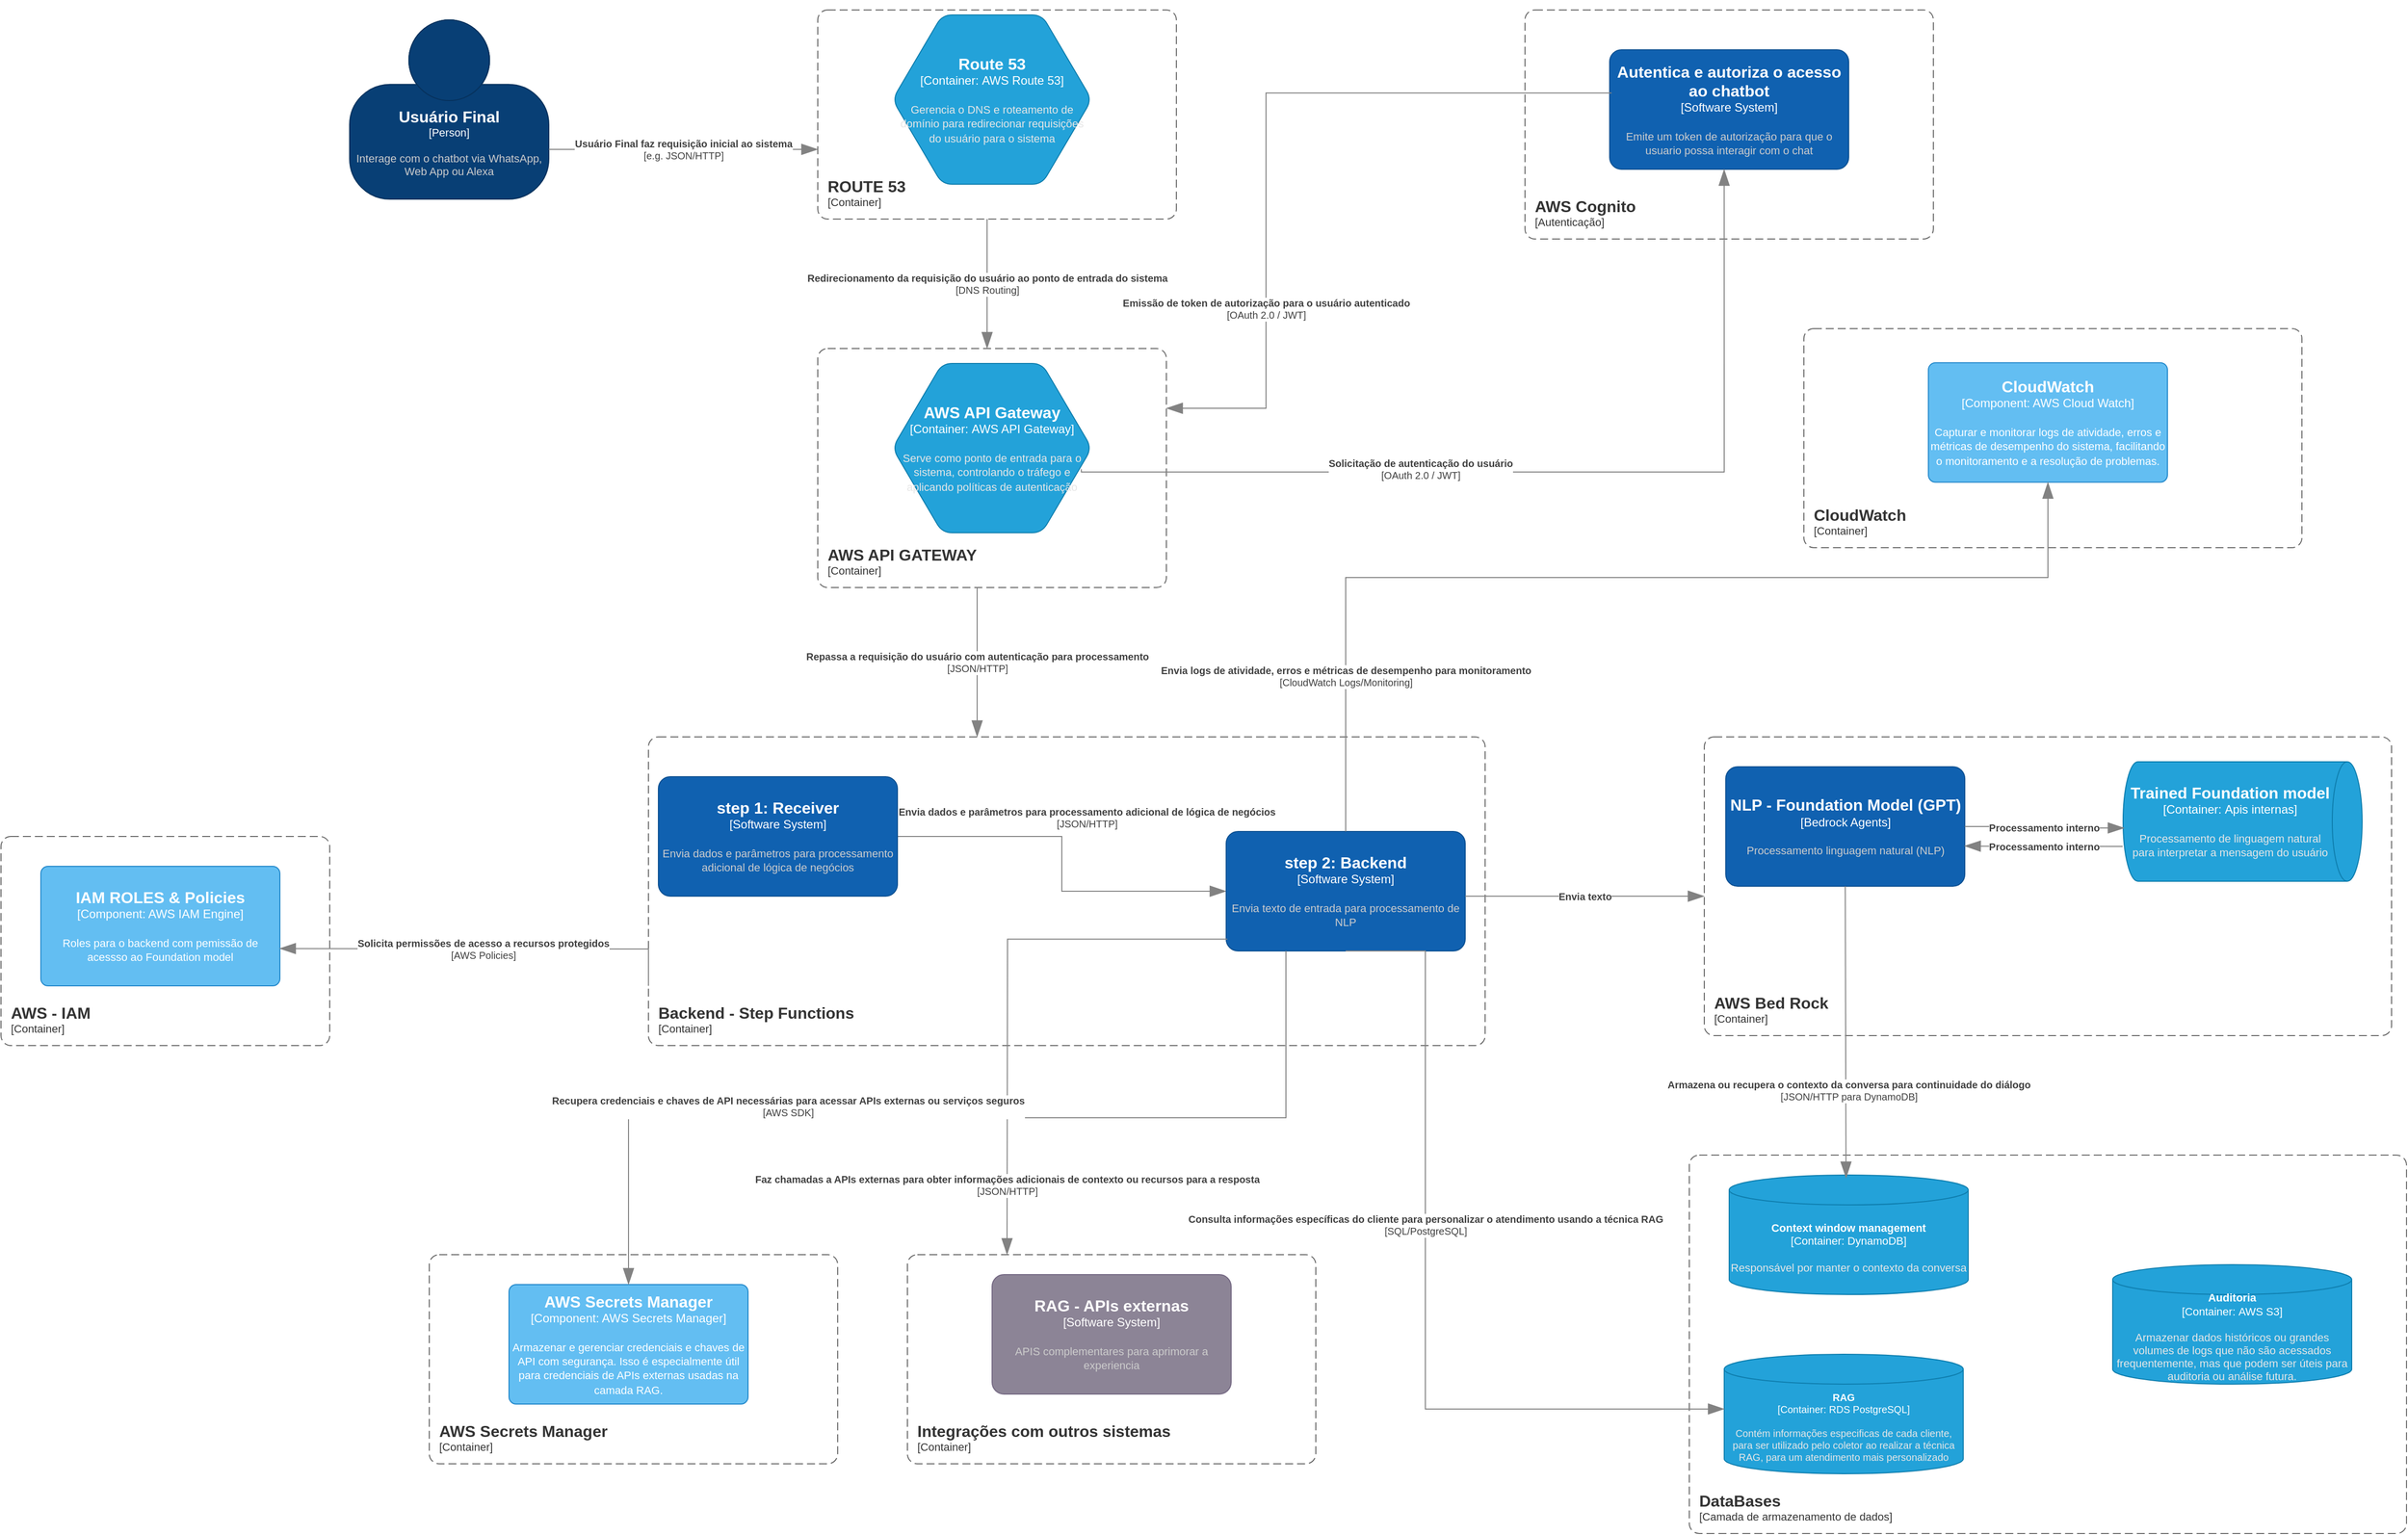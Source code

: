 <mxfile version="24.8.3">
  <diagram name="componentes" id="CaJh-Bn7c98b0ytrD74R">
    <mxGraphModel dx="2757" dy="1757" grid="1" gridSize="10" guides="1" tooltips="1" connect="1" arrows="1" fold="1" page="1" pageScale="1" pageWidth="827" pageHeight="1169" math="0" shadow="0">
      <root>
        <mxCell id="0" />
        <mxCell id="1" parent="0" />
        <object placeholders="1" c4Name="Usuário Final" c4Type="Person" c4Description="Interage com o chatbot via WhatsApp, Web App ou Alexa" label="&lt;font style=&quot;font-size: 16px&quot;&gt;&lt;b&gt;%c4Name%&lt;/b&gt;&lt;/font&gt;&lt;div&gt;[%c4Type%]&lt;/div&gt;&lt;br&gt;&lt;div&gt;&lt;font style=&quot;font-size: 11px&quot;&gt;&lt;font color=&quot;#cccccc&quot;&gt;%c4Description%&lt;/font&gt;&lt;/div&gt;" id="VNdF38yCdSBTjwTRoGW1-2">
          <mxCell style="html=1;fontSize=11;dashed=0;whiteSpace=wrap;fillColor=#083F75;strokeColor=#06315C;fontColor=#ffffff;shape=mxgraph.c4.person2;align=center;metaEdit=1;points=[[0.5,0,0],[1,0.5,0],[1,0.75,0],[0.75,1,0],[0.5,1,0],[0.25,1,0],[0,0.75,0],[0,0.5,0]];resizable=0;" parent="1" vertex="1">
            <mxGeometry x="-580" y="-220" width="200" height="180" as="geometry" />
          </mxCell>
        </object>
        <mxCell id="VNdF38yCdSBTjwTRoGW1-6" value="" style="group" parent="1" vertex="1" connectable="0">
          <mxGeometry x="600" y="-240" width="410" height="240" as="geometry" />
        </mxCell>
        <object placeholders="1" c4Name="AWS Cognito" c4Type="ContainerScopeBoundary" c4Application="Autenticação" label="&lt;font style=&quot;font-size: 16px&quot;&gt;&lt;b&gt;&lt;div style=&quot;text-align: left&quot;&gt;%c4Name%&lt;/div&gt;&lt;/b&gt;&lt;/font&gt;&lt;div style=&quot;text-align: left&quot;&gt;[%c4Application%]&lt;/div&gt;" id="VNdF38yCdSBTjwTRoGW1-4">
          <mxCell style="rounded=1;fontSize=11;whiteSpace=wrap;html=1;dashed=1;arcSize=20;fillColor=none;strokeColor=#666666;fontColor=#333333;labelBackgroundColor=none;align=left;verticalAlign=bottom;labelBorderColor=none;spacingTop=0;spacing=10;dashPattern=8 4;metaEdit=1;rotatable=0;perimeter=rectanglePerimeter;noLabel=0;labelPadding=0;allowArrows=0;connectable=0;expand=0;recursiveResize=0;editable=1;pointerEvents=0;absoluteArcSize=1;points=[[0.25,0,0],[0.5,0,0],[0.75,0,0],[1,0.25,0],[1,0.5,0],[1,0.75,0],[0.75,1,0],[0.5,1,0],[0.25,1,0],[0,0.75,0],[0,0.5,0],[0,0.25,0]];" parent="VNdF38yCdSBTjwTRoGW1-6" vertex="1">
            <mxGeometry y="10" width="410" height="230" as="geometry" />
          </mxCell>
        </object>
        <object placeholders="1" c4Name="Autentica e autoriza o acesso ao chatbot" c4Type="Software System" c4Description="Emite um token de autorização para que o usuario possa interagir com o chat" label="&lt;font style=&quot;font-size: 16px&quot;&gt;&lt;b&gt;%c4Name%&lt;/b&gt;&lt;/font&gt;&lt;div&gt;[%c4Type%]&lt;/div&gt;&lt;br&gt;&lt;div&gt;&lt;font style=&quot;font-size: 11px&quot;&gt;&lt;font color=&quot;#cccccc&quot;&gt;%c4Description%&lt;/font&gt;&lt;/div&gt;" id="VNdF38yCdSBTjwTRoGW1-5">
          <mxCell style="rounded=1;whiteSpace=wrap;html=1;labelBackgroundColor=none;fillColor=#1061B0;fontColor=#ffffff;align=center;arcSize=10;strokeColor=#0D5091;metaEdit=1;resizable=0;points=[[0.25,0,0],[0.5,0,0],[0.75,0,0],[1,0.25,0],[1,0.5,0],[1,0.75,0],[0.75,1,0],[0.5,1,0],[0.25,1,0],[0,0.75,0],[0,0.5,0],[0,0.25,0]];" parent="VNdF38yCdSBTjwTRoGW1-6" vertex="1">
            <mxGeometry x="85" y="49.996" width="240" height="120" as="geometry" />
          </mxCell>
        </object>
        <object placeholders="1" c4Name="ROUTE 53" c4Type="ContainerScopeBoundary" c4Application="Container" label="&lt;font style=&quot;font-size: 16px&quot;&gt;&lt;b&gt;&lt;div style=&quot;text-align: left&quot;&gt;%c4Name%&lt;/div&gt;&lt;/b&gt;&lt;/font&gt;&lt;div style=&quot;text-align: left&quot;&gt;[%c4Application%]&lt;/div&gt;" id="VNdF38yCdSBTjwTRoGW1-8">
          <mxCell style="rounded=1;fontSize=11;whiteSpace=wrap;html=1;dashed=1;arcSize=20;fillColor=none;strokeColor=#666666;fontColor=#333333;labelBackgroundColor=none;align=left;verticalAlign=bottom;labelBorderColor=none;spacingTop=0;spacing=10;dashPattern=8 4;metaEdit=1;rotatable=0;perimeter=rectanglePerimeter;noLabel=0;labelPadding=0;allowArrows=0;connectable=0;expand=0;recursiveResize=0;editable=1;pointerEvents=0;absoluteArcSize=1;points=[[0.25,0,0],[0.5,0,0],[0.75,0,0],[1,0.25,0],[1,0.5,0],[1,0.75,0],[0.75,1,0],[0.5,1,0],[0.25,1,0],[0,0.75,0],[0,0.5,0],[0,0.25,0]];" parent="1" vertex="1">
            <mxGeometry x="-110" y="-230" width="360" height="210" as="geometry" />
          </mxCell>
        </object>
        <object placeholders="1" c4Name="Route 53" c4Type="Container" c4Technology="AWS Route 53" c4Description="Gerencia o DNS e roteamento de domínio para redirecionar requisições do usuário para o sistema" label="&lt;font style=&quot;font-size: 16px&quot;&gt;&lt;b&gt;%c4Name%&lt;/b&gt;&lt;/font&gt;&lt;div&gt;[%c4Type%:&amp;nbsp;%c4Technology%]&lt;/div&gt;&lt;br&gt;&lt;div&gt;&lt;font style=&quot;font-size: 11px&quot;&gt;&lt;font color=&quot;#E6E6E6&quot;&gt;%c4Description%&lt;/font&gt;&lt;/div&gt;" id="4NacW16ovgqLjH-iZWPr-2">
          <mxCell style="shape=hexagon;size=50;perimeter=hexagonPerimeter2;whiteSpace=wrap;html=1;fixedSize=1;rounded=1;labelBackgroundColor=none;fillColor=#23A2D9;fontSize=12;fontColor=#ffffff;align=center;strokeColor=#0E7DAD;metaEdit=1;points=[[0.5,0,0],[1,0.25,0],[1,0.5,0],[1,0.75,0],[0.5,1,0],[0,0.75,0],[0,0.5,0],[0,0.25,0]];resizable=0;" vertex="1" parent="1">
            <mxGeometry x="-35" y="-225" width="200" height="170" as="geometry" />
          </mxCell>
        </object>
        <object placeholders="1" c4Type="Relationship" c4Technology="e.g. JSON/HTTP" c4Description="Usuário Final faz requisição inicial ao sistema" label="&lt;div style=&quot;text-align: left&quot;&gt;&lt;div style=&quot;text-align: center&quot;&gt;&lt;b&gt;%c4Description%&lt;/b&gt;&lt;/div&gt;&lt;div style=&quot;text-align: center&quot;&gt;[%c4Technology%]&lt;/div&gt;&lt;/div&gt;" id="4NacW16ovgqLjH-iZWPr-5">
          <mxCell style="endArrow=blockThin;html=1;fontSize=10;fontColor=#404040;strokeWidth=1;endFill=1;strokeColor=#828282;elbow=vertical;metaEdit=1;endSize=14;startSize=14;jumpStyle=arc;jumpSize=16;rounded=0;edgeStyle=orthogonalEdgeStyle;" edge="1" parent="1">
            <mxGeometry width="240" relative="1" as="geometry">
              <mxPoint x="-380" y="-90" as="sourcePoint" />
              <mxPoint x="-110" y="-90" as="targetPoint" />
            </mxGeometry>
          </mxCell>
        </object>
        <mxCell id="4NacW16ovgqLjH-iZWPr-6" value="" style="group" vertex="1" connectable="0" parent="1">
          <mxGeometry x="-110" y="110" width="350" height="240" as="geometry" />
        </mxCell>
        <object placeholders="1" c4Name="AWS API GATEWAY" c4Type="ContainerScopeBoundary" c4Application="Container" label="&lt;font style=&quot;font-size: 16px&quot;&gt;&lt;b&gt;&lt;div style=&quot;text-align: left&quot;&gt;%c4Name%&lt;/div&gt;&lt;/b&gt;&lt;/font&gt;&lt;div style=&quot;text-align: left&quot;&gt;[%c4Application%]&lt;/div&gt;" id="VNdF38yCdSBTjwTRoGW1-7">
          <mxCell style="rounded=1;fontSize=11;whiteSpace=wrap;html=1;dashed=1;arcSize=20;fillColor=none;strokeColor=#666666;fontColor=#333333;labelBackgroundColor=none;align=left;verticalAlign=bottom;labelBorderColor=none;spacingTop=0;spacing=10;dashPattern=8 4;metaEdit=1;rotatable=0;perimeter=rectanglePerimeter;noLabel=0;labelPadding=0;allowArrows=0;connectable=0;expand=0;recursiveResize=0;editable=1;pointerEvents=0;absoluteArcSize=1;points=[[0.25,0,0],[0.5,0,0],[0.75,0,0],[1,0.25,0],[1,0.5,0],[1,0.75,0],[0.75,1,0],[0.5,1,0],[0.25,1,0],[0,0.75,0],[0,0.5,0],[0,0.25,0]];" parent="4NacW16ovgqLjH-iZWPr-6" vertex="1">
            <mxGeometry width="350" height="240" as="geometry" />
          </mxCell>
        </object>
        <object placeholders="1" c4Name="AWS API Gateway" c4Type="Container" c4Technology="AWS API Gateway" c4Description="Serve como ponto de entrada para o sistema, controlando o tráfego e aplicando políticas de autenticação" label="&lt;font style=&quot;font-size: 16px&quot;&gt;&lt;b&gt;%c4Name%&lt;/b&gt;&lt;/font&gt;&lt;div&gt;[%c4Type%:&amp;nbsp;%c4Technology%]&lt;/div&gt;&lt;br&gt;&lt;div&gt;&lt;font style=&quot;font-size: 11px&quot;&gt;&lt;font color=&quot;#E6E6E6&quot;&gt;%c4Description%&lt;/font&gt;&lt;/div&gt;" id="4NacW16ovgqLjH-iZWPr-3">
          <mxCell style="shape=hexagon;size=50;perimeter=hexagonPerimeter2;whiteSpace=wrap;html=1;fixedSize=1;rounded=1;labelBackgroundColor=none;fillColor=#23A2D9;fontSize=12;fontColor=#ffffff;align=center;strokeColor=#0E7DAD;metaEdit=1;points=[[0.5,0,0],[1,0.25,0],[1,0.5,0],[1,0.75,0],[0.5,1,0],[0,0.75,0],[0,0.5,0],[0,0.25,0]];resizable=0;" vertex="1" parent="4NacW16ovgqLjH-iZWPr-6">
            <mxGeometry x="74.996" y="15" width="200" height="170" as="geometry" />
          </mxCell>
        </object>
        <object placeholders="1" c4Type="Relationship" c4Technology="DNS Routing" c4Description="Redirecionamento da requisição do usuário ao ponto de entrada do sistema" label="&lt;div style=&quot;text-align: left&quot;&gt;&lt;div style=&quot;text-align: center&quot;&gt;&lt;b&gt;%c4Description%&lt;/b&gt;&lt;/div&gt;&lt;div style=&quot;text-align: center&quot;&gt;[%c4Technology%]&lt;/div&gt;&lt;/div&gt;" id="4NacW16ovgqLjH-iZWPr-7">
          <mxCell style="endArrow=blockThin;html=1;fontSize=10;fontColor=#404040;strokeWidth=1;endFill=1;strokeColor=#828282;elbow=vertical;metaEdit=1;endSize=14;startSize=14;jumpStyle=arc;jumpSize=16;rounded=0;edgeStyle=orthogonalEdgeStyle;" edge="1" parent="1">
            <mxGeometry width="240" relative="1" as="geometry">
              <mxPoint x="60" y="-20" as="sourcePoint" />
              <mxPoint x="60" y="110" as="targetPoint" />
            </mxGeometry>
          </mxCell>
        </object>
        <object placeholders="1" c4Type="Relationship" c4Technology="OAuth 2.0 / JWT" c4Description="Solicitação de autenticação do usuário" label="&lt;div style=&quot;text-align: left&quot;&gt;&lt;div style=&quot;text-align: center&quot;&gt;&lt;b&gt;%c4Description%&lt;/b&gt;&lt;/div&gt;&lt;div style=&quot;text-align: center&quot;&gt;[%c4Technology%]&lt;/div&gt;&lt;/div&gt;" id="4NacW16ovgqLjH-iZWPr-8">
          <mxCell style="endArrow=blockThin;html=1;fontSize=10;fontColor=#404040;strokeWidth=1;endFill=1;strokeColor=#828282;elbow=vertical;metaEdit=1;endSize=14;startSize=14;jumpStyle=arc;jumpSize=16;rounded=0;edgeStyle=orthogonalEdgeStyle;exitX=0.948;exitY=0.625;exitDx=0;exitDy=0;exitPerimeter=0;entryX=0.479;entryY=1;entryDx=0;entryDy=0;entryPerimeter=0;" edge="1" parent="1" source="4NacW16ovgqLjH-iZWPr-3" target="VNdF38yCdSBTjwTRoGW1-5">
            <mxGeometry x="-0.279" y="3" width="240" relative="1" as="geometry">
              <mxPoint x="240" y="233.91" as="sourcePoint" />
              <mxPoint x="800" as="targetPoint" />
              <Array as="points">
                <mxPoint x="155" y="234" />
                <mxPoint x="800" y="234" />
              </Array>
              <mxPoint as="offset" />
            </mxGeometry>
          </mxCell>
        </object>
        <object placeholders="1" c4Type="Relationship" c4Technology="OAuth 2.0 / JWT" c4Description="Emissão de token de autorização para o usuário autenticado" label="&lt;div style=&quot;text-align: left&quot;&gt;&lt;div style=&quot;text-align: center&quot;&gt;&lt;b&gt;%c4Description%&lt;/b&gt;&lt;/div&gt;&lt;div style=&quot;text-align: center&quot;&gt;[%c4Technology%]&lt;/div&gt;&lt;/div&gt;" id="4NacW16ovgqLjH-iZWPr-9">
          <mxCell style="endArrow=blockThin;html=1;fontSize=10;fontColor=#404040;strokeWidth=1;endFill=1;strokeColor=#828282;elbow=vertical;metaEdit=1;endSize=14;startSize=14;jumpStyle=arc;jumpSize=16;rounded=0;edgeStyle=orthogonalEdgeStyle;exitX=0.008;exitY=0.362;exitDx=0;exitDy=0;exitPerimeter=0;" edge="1" parent="1" source="VNdF38yCdSBTjwTRoGW1-5">
            <mxGeometry x="0.476" width="240" relative="1" as="geometry">
              <mxPoint x="610" y="170" as="sourcePoint" />
              <mxPoint x="240" y="170" as="targetPoint" />
              <Array as="points">
                <mxPoint x="340" y="-147" />
                <mxPoint x="340" y="170" />
              </Array>
              <mxPoint as="offset" />
            </mxGeometry>
          </mxCell>
        </object>
        <object placeholders="1" c4Type="Relationship" c4Technology="JSON/HTTP" c4Description="Repassa a requisição do usuário com autenticação para processamento" label="&lt;div style=&quot;text-align: left&quot;&gt;&lt;div style=&quot;text-align: center&quot;&gt;&lt;b&gt;%c4Description%&lt;/b&gt;&lt;/div&gt;&lt;div style=&quot;text-align: center&quot;&gt;[%c4Technology%]&lt;/div&gt;&lt;/div&gt;" id="4NacW16ovgqLjH-iZWPr-11">
          <mxCell style="endArrow=blockThin;html=1;fontSize=10;fontColor=#404040;strokeWidth=1;endFill=1;strokeColor=#828282;elbow=vertical;metaEdit=1;endSize=14;startSize=14;jumpStyle=arc;jumpSize=16;rounded=0;edgeStyle=orthogonalEdgeStyle;" edge="1" parent="1">
            <mxGeometry width="240" relative="1" as="geometry">
              <mxPoint x="50" y="350" as="sourcePoint" />
              <mxPoint x="50" y="500" as="targetPoint" />
            </mxGeometry>
          </mxCell>
        </object>
        <object placeholders="1" c4Type="Relationship" c4Technology="JSON/HTTP" c4Description=" Envia dados e parâmetros para processamento adicional de lógica de negócios" label="&lt;div style=&quot;text-align: left&quot;&gt;&lt;div style=&quot;text-align: center&quot;&gt;&lt;b&gt;%c4Description%&lt;/b&gt;&lt;/div&gt;&lt;div style=&quot;text-align: center&quot;&gt;[%c4Technology%]&lt;/div&gt;&lt;/div&gt;" id="4NacW16ovgqLjH-iZWPr-13">
          <mxCell style="endArrow=blockThin;html=1;fontSize=10;fontColor=#404040;strokeWidth=1;endFill=1;strokeColor=#828282;elbow=vertical;metaEdit=1;endSize=14;startSize=14;jumpStyle=arc;jumpSize=16;rounded=0;edgeStyle=orthogonalEdgeStyle;entryX=0;entryY=0.5;entryDx=0;entryDy=0;entryPerimeter=0;exitX=1;exitY=0.5;exitDx=0;exitDy=0;exitPerimeter=0;" edge="1" parent="1" source="xEpCCRuONQisVrGLrf9y-6" target="4NacW16ovgqLjH-iZWPr-12">
            <mxGeometry x="-0.136" y="32" width="240" relative="1" as="geometry">
              <mxPoint x="-10" y="600" as="sourcePoint" />
              <mxPoint x="220" y="600" as="targetPoint" />
              <mxPoint x="-7" y="-20" as="offset" />
            </mxGeometry>
          </mxCell>
        </object>
        <object placeholders="1" c4Name="Backend - Step Functions" c4Type="ContainerScopeBoundary" c4Application="Container" label="&lt;font style=&quot;font-size: 16px&quot;&gt;&lt;b&gt;&lt;div style=&quot;text-align: left&quot;&gt;%c4Name%&lt;/div&gt;&lt;/b&gt;&lt;/font&gt;&lt;div style=&quot;text-align: left&quot;&gt;[%c4Application%]&lt;/div&gt;" id="xEpCCRuONQisVrGLrf9y-5">
          <mxCell style="rounded=1;fontSize=11;whiteSpace=wrap;html=1;dashed=1;arcSize=20;fillColor=none;strokeColor=#666666;fontColor=#333333;labelBackgroundColor=none;align=left;verticalAlign=bottom;labelBorderColor=none;spacingTop=0;spacing=10;dashPattern=8 4;metaEdit=1;rotatable=0;perimeter=rectanglePerimeter;noLabel=0;labelPadding=0;allowArrows=0;connectable=0;expand=0;recursiveResize=0;editable=1;pointerEvents=0;absoluteArcSize=1;points=[[0.25,0,0],[0.5,0,0],[0.75,0,0],[1,0.25,0],[1,0.5,0],[1,0.75,0],[0.75,1,0],[0.5,1,0],[0.25,1,0],[0,0.75,0],[0,0.5,0],[0,0.25,0]];" parent="1" vertex="1">
            <mxGeometry x="-280" y="500" width="840" height="310" as="geometry" />
          </mxCell>
        </object>
        <object placeholders="1" c4Name="step 2: Backend" c4Type="Software System" c4Description="Envia texto de entrada para processamento de NLP" label="&lt;font style=&quot;font-size: 16px&quot;&gt;&lt;b&gt;%c4Name%&lt;/b&gt;&lt;/font&gt;&lt;div&gt;[%c4Type%]&lt;/div&gt;&lt;br&gt;&lt;div&gt;&lt;font style=&quot;font-size: 11px&quot;&gt;&lt;font color=&quot;#cccccc&quot;&gt;%c4Description%&lt;/font&gt;&lt;/div&gt;" id="4NacW16ovgqLjH-iZWPr-12">
          <mxCell style="rounded=1;whiteSpace=wrap;html=1;labelBackgroundColor=none;fillColor=#1061B0;fontColor=#ffffff;align=center;arcSize=10;strokeColor=#0D5091;metaEdit=1;resizable=0;points=[[0.25,0,0],[0.5,0,0],[0.75,0,0],[1,0.25,0],[1,0.5,0],[1,0.75,0],[0.75,1,0],[0.5,1,0],[0.25,1,0],[0,0.75,0],[0,0.5,0],[0,0.25,0]];" vertex="1" parent="1">
            <mxGeometry x="299.997" y="594.996" width="240" height="120" as="geometry" />
          </mxCell>
        </object>
        <object placeholders="1" c4Name="step 1: Receiver" c4Type="Software System" c4Description="Envia dados e parâmetros para processamento adicional de lógica de negócios" label="&lt;font style=&quot;font-size: 16px&quot;&gt;&lt;b&gt;%c4Name%&lt;/b&gt;&lt;/font&gt;&lt;div&gt;[%c4Type%]&lt;/div&gt;&lt;br&gt;&lt;div&gt;&lt;font style=&quot;font-size: 11px&quot;&gt;&lt;font color=&quot;#cccccc&quot;&gt;%c4Description%&lt;/font&gt;&lt;/div&gt;" id="xEpCCRuONQisVrGLrf9y-6">
          <mxCell style="rounded=1;whiteSpace=wrap;html=1;labelBackgroundColor=none;fillColor=#1061B0;fontColor=#ffffff;align=center;arcSize=10;strokeColor=#0D5091;metaEdit=1;resizable=0;points=[[0.25,0,0],[0.5,0,0],[0.75,0,0],[1,0.25,0],[1,0.5,0],[1,0.75,0],[0.75,1,0],[0.5,1,0],[0.25,1,0],[0,0.75,0],[0,0.5,0],[0,0.25,0]];" parent="1" vertex="1">
            <mxGeometry x="-270.003" y="539.996" width="240" height="120" as="geometry" />
          </mxCell>
        </object>
        <mxCell id="4NacW16ovgqLjH-iZWPr-14" value="" style="group" vertex="1" connectable="0" parent="1">
          <mxGeometry x="780" y="500" width="690" height="300" as="geometry" />
        </mxCell>
        <object placeholders="1" c4Name="AWS Bed Rock" c4Type="ContainerScopeBoundary" c4Application="Container" label="&lt;font style=&quot;font-size: 16px&quot;&gt;&lt;b&gt;&lt;div style=&quot;text-align: left&quot;&gt;%c4Name%&lt;/div&gt;&lt;/b&gt;&lt;/font&gt;&lt;div style=&quot;text-align: left&quot;&gt;[%c4Application%]&lt;/div&gt;" id="xEpCCRuONQisVrGLrf9y-2">
          <mxCell style="rounded=1;fontSize=11;whiteSpace=wrap;html=1;dashed=1;arcSize=20;fillColor=none;strokeColor=#666666;fontColor=#333333;labelBackgroundColor=none;align=left;verticalAlign=bottom;labelBorderColor=none;spacingTop=0;spacing=10;dashPattern=8 4;metaEdit=1;rotatable=0;perimeter=rectanglePerimeter;noLabel=0;labelPadding=0;allowArrows=0;connectable=0;expand=0;recursiveResize=0;editable=1;pointerEvents=0;absoluteArcSize=1;points=[[0.25,0,0],[0.5,0,0],[0.75,0,0],[1,0.25,0],[1,0.5,0],[1,0.75,0],[0.75,1,0],[0.5,1,0],[0.25,1,0],[0,0.75,0],[0,0.5,0],[0,0.25,0]];" parent="4NacW16ovgqLjH-iZWPr-14" vertex="1">
            <mxGeometry width="690" height="300" as="geometry" />
          </mxCell>
        </object>
        <object placeholders="1" c4Name="NLP - Foundation Model (GPT)" c4Type="Bedrock Agents" c4Description="Processamento linguagem natural (NLP)" label="&lt;font style=&quot;font-size: 16px&quot;&gt;&lt;b&gt;%c4Name%&lt;/b&gt;&lt;/font&gt;&lt;div&gt;[%c4Type%]&lt;/div&gt;&lt;br&gt;&lt;div&gt;&lt;font style=&quot;font-size: 11px&quot;&gt;&lt;font color=&quot;#cccccc&quot;&gt;%c4Description%&lt;/font&gt;&lt;/div&gt;" id="xEpCCRuONQisVrGLrf9y-4">
          <mxCell style="rounded=1;whiteSpace=wrap;html=1;labelBackgroundColor=none;fillColor=#1061B0;fontColor=#ffffff;align=center;arcSize=10;strokeColor=#0D5091;metaEdit=1;resizable=0;points=[[0.25,0,0],[0.5,0,0],[0.75,0,0],[1,0.25,0],[1,0.5,0],[1,0.75,0],[0.75,1,0],[0.5,1,0],[0.25,1,0],[0,0.75,0],[0,0.5,0],[0,0.25,0]];" parent="4NacW16ovgqLjH-iZWPr-14" vertex="1">
            <mxGeometry x="21.562" y="29.997" width="240" height="120" as="geometry" />
          </mxCell>
        </object>
        <object placeholders="1" c4Name="Trained Foundation model" c4Type="Container" c4Technology="Apis internas" c4Description="Processamento de linguagem natural para interpretar a mensagem do usuário" label="&lt;font style=&quot;font-size: 16px&quot;&gt;&lt;b&gt;%c4Name%&lt;/b&gt;&lt;/font&gt;&lt;div&gt;[%c4Type%:&amp;nbsp;%c4Technology%]&lt;/div&gt;&lt;br&gt;&lt;div&gt;&lt;font style=&quot;font-size: 11px&quot;&gt;&lt;font color=&quot;#E6E6E6&quot;&gt;%c4Description%&lt;/font&gt;&lt;/div&gt;" id="4NacW16ovgqLjH-iZWPr-16">
          <mxCell style="shape=cylinder3;size=15;direction=south;whiteSpace=wrap;html=1;boundedLbl=1;rounded=0;labelBackgroundColor=none;fillColor=#23A2D9;fontSize=12;fontColor=#ffffff;align=center;strokeColor=#0E7DAD;metaEdit=1;points=[[0.5,0,0],[1,0.25,0],[1,0.5,0],[1,0.75,0],[0.5,1,0],[0,0.75,0],[0,0.5,0],[0,0.25,0]];resizable=0;" vertex="1" parent="4NacW16ovgqLjH-iZWPr-14">
            <mxGeometry x="420.469" y="25" width="240" height="120" as="geometry" />
          </mxCell>
        </object>
        <object placeholders="1" c4Type="Relationship" c4Description="Processamento interno" label="&lt;div style=&quot;text-align: left&quot;&gt;&lt;div style=&quot;text-align: center&quot;&gt;&lt;b&gt;%c4Description%&lt;/b&gt;&lt;/div&gt;" id="4NacW16ovgqLjH-iZWPr-17">
          <mxCell style="endArrow=blockThin;html=1;fontSize=10;fontColor=#404040;strokeWidth=1;endFill=1;strokeColor=#828282;elbow=vertical;metaEdit=1;endSize=14;startSize=14;jumpStyle=arc;jumpSize=16;rounded=0;edgeStyle=orthogonalEdgeStyle;exitX=1;exitY=0.5;exitDx=0;exitDy=0;exitPerimeter=0;entryX=0.554;entryY=0.995;entryDx=0;entryDy=0;entryPerimeter=0;" edge="1" parent="4NacW16ovgqLjH-iZWPr-14" source="xEpCCRuONQisVrGLrf9y-4" target="4NacW16ovgqLjH-iZWPr-16">
            <mxGeometry width="240" relative="1" as="geometry">
              <mxPoint x="258.75" y="210" as="sourcePoint" />
              <mxPoint x="517.5" y="210" as="targetPoint" />
            </mxGeometry>
          </mxCell>
        </object>
        <object placeholders="1" c4Type="Relationship" c4Description="Processamento interno" label="&lt;div style=&quot;text-align: left&quot;&gt;&lt;div style=&quot;text-align: center&quot;&gt;&lt;b&gt;%c4Description%&lt;/b&gt;&lt;/div&gt;" id="4NacW16ovgqLjH-iZWPr-37">
          <mxCell style="endArrow=blockThin;html=1;fontSize=10;fontColor=#404040;strokeWidth=1;endFill=1;strokeColor=#828282;elbow=vertical;metaEdit=1;endSize=14;startSize=14;jumpStyle=arc;jumpSize=16;rounded=0;edgeStyle=orthogonalEdgeStyle;entryX=0.998;entryY=0.663;entryDx=0;entryDy=0;entryPerimeter=0;" edge="1" parent="4NacW16ovgqLjH-iZWPr-14" target="xEpCCRuONQisVrGLrf9y-4">
            <mxGeometry width="240" relative="1" as="geometry">
              <mxPoint x="420" y="110" as="sourcePoint" />
              <mxPoint x="432" y="121" as="targetPoint" />
            </mxGeometry>
          </mxCell>
        </object>
        <object placeholders="1" c4Type="Relationship" c4Description="Envia texto" label="&lt;div style=&quot;text-align: left&quot;&gt;&lt;div style=&quot;text-align: center&quot;&gt;&lt;b&gt;%c4Description%&lt;/b&gt;&lt;/div&gt;" id="4NacW16ovgqLjH-iZWPr-15">
          <mxCell style="endArrow=blockThin;html=1;fontSize=10;fontColor=#404040;strokeWidth=1;endFill=1;strokeColor=#828282;elbow=vertical;metaEdit=1;endSize=14;startSize=14;jumpStyle=arc;jumpSize=16;rounded=0;edgeStyle=orthogonalEdgeStyle;" edge="1" parent="1">
            <mxGeometry width="240" relative="1" as="geometry">
              <mxPoint x="540" y="660" as="sourcePoint" />
              <mxPoint x="780" y="660" as="targetPoint" />
            </mxGeometry>
          </mxCell>
        </object>
        <mxCell id="4NacW16ovgqLjH-iZWPr-19" value="" style="group;fontSize=11;" vertex="1" connectable="0" parent="1">
          <mxGeometry x="765" y="920" width="720" height="380" as="geometry" />
        </mxCell>
        <mxCell id="4NacW16ovgqLjH-iZWPr-25" value="" style="group" vertex="1" connectable="0" parent="4NacW16ovgqLjH-iZWPr-19">
          <mxGeometry width="720" height="380" as="geometry" />
        </mxCell>
        <object placeholders="1" c4Name="DataBases" c4Type="ContainerScopeBoundary" c4Application="Camada de armazenamento de dados" label="&lt;font style=&quot;font-size: 16px&quot;&gt;&lt;b&gt;&lt;div style=&quot;text-align: left&quot;&gt;%c4Name%&lt;/div&gt;&lt;/b&gt;&lt;/font&gt;&lt;div style=&quot;text-align: left&quot;&gt;[%c4Application%]&lt;/div&gt;" id="4NacW16ovgqLjH-iZWPr-20">
          <mxCell style="rounded=1;fontSize=11;whiteSpace=wrap;html=1;dashed=1;arcSize=20;fillColor=none;strokeColor=#666666;fontColor=#333333;labelBackgroundColor=none;align=left;verticalAlign=bottom;labelBorderColor=none;spacingTop=0;spacing=10;dashPattern=8 4;metaEdit=1;rotatable=0;perimeter=rectanglePerimeter;noLabel=0;labelPadding=0;allowArrows=0;connectable=0;expand=0;recursiveResize=0;editable=1;pointerEvents=0;absoluteArcSize=1;points=[[0.25,0,0],[0.5,0,0],[0.75,0,0],[1,0.25,0],[1,0.5,0],[1,0.75,0],[0.75,1,0],[0.5,1,0],[0.25,1,0],[0,0.75,0],[0,0.5,0],[0,0.25,0]];" vertex="1" parent="4NacW16ovgqLjH-iZWPr-25">
            <mxGeometry width="720" height="380" as="geometry" />
          </mxCell>
        </object>
        <object placeholders="1" c4Name="Context window management" c4Type="Container" c4Technology="DynamoDB" c4Description="Responsável por manter o contexto da conversa" label="&lt;font style=&quot;font-size: 11px;&quot;&gt;&lt;b style=&quot;font-size: 11px;&quot;&gt;%c4Name%&lt;/b&gt;&lt;/font&gt;&lt;div style=&quot;font-size: 11px;&quot;&gt;[%c4Type%:&amp;nbsp;%c4Technology%]&lt;/div&gt;&lt;br style=&quot;font-size: 11px;&quot;&gt;&lt;div style=&quot;font-size: 11px;&quot;&gt;&lt;font style=&quot;font-size: 11px&quot;&gt;&lt;font color=&quot;#E6E6E6&quot; style=&quot;font-size: 11px;&quot;&gt;%c4Description%&lt;/font&gt;&lt;/font&gt;&lt;/div&gt;" id="4NacW16ovgqLjH-iZWPr-24">
          <mxCell style="shape=cylinder3;size=15;whiteSpace=wrap;html=1;boundedLbl=1;rounded=0;labelBackgroundColor=none;fillColor=#23A2D9;fontSize=11;fontColor=#ffffff;align=center;strokeColor=#0E7DAD;metaEdit=1;points=[[0.5,0,0],[1,0.25,0],[1,0.5,0],[1,0.75,0],[0.5,1,0],[0,0.75,0],[0,0.5,0],[0,0.25,0]];resizable=0;" vertex="1" parent="4NacW16ovgqLjH-iZWPr-25">
            <mxGeometry x="40" y="20" width="240" height="120" as="geometry" />
          </mxCell>
        </object>
        <object placeholders="1" c4Name="Auditoria" c4Type="Container" c4Technology="AWS S3" c4Description="Armazenar dados históricos ou grandes volumes de logs que não são acessados frequentemente, mas que podem ser úteis para auditoria ou análise futura." label="&lt;font style=&quot;font-size: 11px;&quot;&gt;&lt;b style=&quot;font-size: 11px;&quot;&gt;%c4Name%&lt;/b&gt;&lt;/font&gt;&lt;div style=&quot;font-size: 11px;&quot;&gt;[%c4Type%:&amp;nbsp;%c4Technology%]&lt;/div&gt;&lt;br style=&quot;font-size: 11px;&quot;&gt;&lt;div style=&quot;font-size: 11px;&quot;&gt;&lt;font style=&quot;font-size: 11px&quot;&gt;&lt;font color=&quot;#E6E6E6&quot; style=&quot;font-size: 11px;&quot;&gt;%c4Description%&lt;/font&gt;&lt;/font&gt;&lt;/div&gt;" id="4NacW16ovgqLjH-iZWPr-23">
          <mxCell style="shape=cylinder3;size=15;whiteSpace=wrap;html=1;boundedLbl=1;rounded=0;labelBackgroundColor=none;fillColor=#23A2D9;fontSize=11;fontColor=#ffffff;align=center;strokeColor=#0E7DAD;metaEdit=1;points=[[0.5,0,0],[1,0.25,0],[1,0.5,0],[1,0.75,0],[0.5,1,0],[0,0.75,0],[0,0.5,0],[0,0.25,0]];resizable=0;" vertex="1" parent="4NacW16ovgqLjH-iZWPr-25">
            <mxGeometry x="425" y="110" width="240" height="120" as="geometry" />
          </mxCell>
        </object>
        <object placeholders="1" c4Name="RAG" c4Type="Container" c4Technology="RDS PostgreSQL" c4Description="Contém informações especificas de cada cliente, para ser utilizado pelo coletor ao realizar a técnica RAG, para um atendimento mais personalizado" label="&lt;font style=&quot;font-size: 10px;&quot;&gt;&lt;b style=&quot;font-size: 10px;&quot;&gt;%c4Name%&lt;/b&gt;&lt;/font&gt;&lt;div style=&quot;font-size: 10px;&quot;&gt;[%c4Type%:&amp;nbsp;%c4Technology%]&lt;/div&gt;&lt;br style=&quot;font-size: 10px;&quot;&gt;&lt;div style=&quot;font-size: 10px;&quot;&gt;&lt;font style=&quot;font-size: 10px;&quot;&gt;&lt;font style=&quot;font-size: 10px;&quot; color=&quot;#E6E6E6&quot;&gt;%c4Description%&lt;/font&gt;&lt;/font&gt;&lt;/div&gt;" id="4NacW16ovgqLjH-iZWPr-22">
          <mxCell style="shape=cylinder3;size=15;whiteSpace=wrap;html=1;boundedLbl=1;rounded=0;labelBackgroundColor=none;fillColor=#23A2D9;fontSize=10;fontColor=#ffffff;align=center;strokeColor=#0E7DAD;metaEdit=1;points=[[0.5,0,0],[1,0.25,0],[1,0.5,0],[1,0.75,0],[0.5,1,0],[0,0.75,0],[0,0.5,0],[0,0.25,0]];resizable=0;" vertex="1" parent="4NacW16ovgqLjH-iZWPr-25">
            <mxGeometry x="35" y="200" width="240" height="120" as="geometry" />
          </mxCell>
        </object>
        <object placeholders="1" c4Type="Relationship" c4Technology="JSON/HTTP para DynamoDB" c4Description="Armazena ou recupera o contexto da conversa para continuidade do diálogo" label="&lt;div style=&quot;text-align: left&quot;&gt;&lt;div style=&quot;text-align: center&quot;&gt;&lt;b&gt;%c4Description%&lt;/b&gt;&lt;/div&gt;&lt;div style=&quot;text-align: center&quot;&gt;[%c4Technology%]&lt;/div&gt;&lt;/div&gt;" id="4NacW16ovgqLjH-iZWPr-26">
          <mxCell style="endArrow=blockThin;html=1;fontSize=10;fontColor=#404040;strokeWidth=1;endFill=1;strokeColor=#828282;elbow=vertical;metaEdit=1;endSize=14;startSize=14;jumpStyle=arc;jumpSize=16;rounded=0;edgeStyle=orthogonalEdgeStyle;entryX=0.489;entryY=0.025;entryDx=0;entryDy=0;entryPerimeter=0;exitX=0.5;exitY=1;exitDx=0;exitDy=0;exitPerimeter=0;" edge="1" parent="1" source="xEpCCRuONQisVrGLrf9y-4" target="4NacW16ovgqLjH-iZWPr-24">
            <mxGeometry x="0.398" y="3" width="240" relative="1" as="geometry">
              <mxPoint x="1110" y="800" as="sourcePoint" />
              <mxPoint x="1110" y="980" as="targetPoint" />
              <mxPoint as="offset" />
            </mxGeometry>
          </mxCell>
        </object>
        <object placeholders="1" c4Type="Relationship" c4Technology="SQL/PostgreSQL" c4Description="Consulta informações específicas do cliente para personalizar o atendimento usando a técnica RAG" label="&lt;div style=&quot;text-align: left&quot;&gt;&lt;div style=&quot;text-align: center&quot;&gt;&lt;b&gt;%c4Description%&lt;/b&gt;&lt;/div&gt;&lt;div style=&quot;text-align: center&quot;&gt;[%c4Technology%]&lt;/div&gt;&lt;/div&gt;" id="4NacW16ovgqLjH-iZWPr-27">
          <mxCell style="endArrow=blockThin;html=1;fontSize=10;fontColor=#404040;strokeWidth=1;endFill=1;strokeColor=#828282;elbow=vertical;metaEdit=1;endSize=14;startSize=14;jumpStyle=arc;jumpSize=16;rounded=0;edgeStyle=orthogonalEdgeStyle;exitX=0.5;exitY=1;exitDx=0;exitDy=0;exitPerimeter=0;entryX=0.001;entryY=0.458;entryDx=0;entryDy=0;entryPerimeter=0;" edge="1" parent="1" source="4NacW16ovgqLjH-iZWPr-12" target="4NacW16ovgqLjH-iZWPr-22">
            <mxGeometry x="-0.155" width="240" relative="1" as="geometry">
              <mxPoint x="410" y="870" as="sourcePoint" />
              <mxPoint x="650" y="870" as="targetPoint" />
              <Array as="points">
                <mxPoint x="500" y="715" />
                <mxPoint x="500" y="1175" />
              </Array>
              <mxPoint as="offset" />
            </mxGeometry>
          </mxCell>
        </object>
        <mxCell id="4NacW16ovgqLjH-iZWPr-28" value="" style="group" vertex="1" connectable="0" parent="1">
          <mxGeometry x="-20" y="1020" width="410" height="210" as="geometry" />
        </mxCell>
        <object placeholders="1" c4Name="Integrações com outros sistemas" c4Type="ContainerScopeBoundary" c4Application="Container" label="&lt;font style=&quot;font-size: 16px&quot;&gt;&lt;b&gt;&lt;div style=&quot;text-align: left&quot;&gt;%c4Name%&lt;/div&gt;&lt;/b&gt;&lt;/font&gt;&lt;div style=&quot;text-align: left&quot;&gt;[%c4Application%]&lt;/div&gt;" id="xEpCCRuONQisVrGLrf9y-11">
          <mxCell style="rounded=1;fontSize=11;whiteSpace=wrap;html=1;dashed=1;arcSize=20;fillColor=none;strokeColor=#666666;fontColor=#333333;labelBackgroundColor=none;align=left;verticalAlign=bottom;labelBorderColor=none;spacingTop=0;spacing=10;dashPattern=8 4;metaEdit=1;rotatable=0;perimeter=rectanglePerimeter;noLabel=0;labelPadding=0;allowArrows=0;connectable=0;expand=0;recursiveResize=0;editable=1;pointerEvents=0;absoluteArcSize=1;points=[[0.25,0,0],[0.5,0,0],[0.75,0,0],[1,0.25,0],[1,0.5,0],[1,0.75,0],[0.75,1,0],[0.5,1,0],[0.25,1,0],[0,0.75,0],[0,0.5,0],[0,0.25,0]];" parent="4NacW16ovgqLjH-iZWPr-28" vertex="1">
            <mxGeometry width="410" height="210" as="geometry" />
          </mxCell>
        </object>
        <object placeholders="1" c4Name="RAG - APIs externas " c4Type="Software System" c4Description="APIS complementares para aprimorar a experiencia" label="&lt;font style=&quot;font-size: 16px&quot;&gt;&lt;b&gt;%c4Name%&lt;/b&gt;&lt;/font&gt;&lt;div&gt;[%c4Type%]&lt;/div&gt;&lt;br&gt;&lt;div&gt;&lt;font style=&quot;font-size: 11px&quot;&gt;&lt;font color=&quot;#cccccc&quot;&gt;%c4Description%&lt;/font&gt;&lt;/div&gt;" id="xEpCCRuONQisVrGLrf9y-12">
          <mxCell style="rounded=1;whiteSpace=wrap;html=1;labelBackgroundColor=none;fillColor=#8C8496;fontColor=#ffffff;align=center;arcSize=10;strokeColor=#736782;metaEdit=1;resizable=0;points=[[0.25,0,0],[0.5,0,0],[0.75,0,0],[1,0.25,0],[1,0.5,0],[1,0.75,0],[0.75,1,0],[0.5,1,0],[0.25,1,0],[0,0.75,0],[0,0.5,0],[0,0.25,0]];" parent="4NacW16ovgqLjH-iZWPr-28" vertex="1">
            <mxGeometry x="85" y="20" width="240" height="120" as="geometry" />
          </mxCell>
        </object>
        <object placeholders="1" c4Type="Relationship" c4Technology="JSON/HTTP" c4Description=" Faz chamadas a APIs externas para obter informações adicionais de contexto ou recursos para a resposta" label="&lt;div style=&quot;text-align: left&quot;&gt;&lt;div style=&quot;text-align: center&quot;&gt;&lt;b&gt;%c4Description%&lt;/b&gt;&lt;/div&gt;&lt;div style=&quot;text-align: center&quot;&gt;[%c4Technology%]&lt;/div&gt;&lt;/div&gt;" id="4NacW16ovgqLjH-iZWPr-29">
          <mxCell style="endArrow=blockThin;html=1;fontSize=10;fontColor=#404040;strokeWidth=1;endFill=1;strokeColor=#828282;elbow=vertical;metaEdit=1;endSize=14;startSize=14;jumpStyle=arc;jumpSize=16;rounded=0;edgeStyle=orthogonalEdgeStyle;exitX=0.005;exitY=0.901;exitDx=0;exitDy=0;exitPerimeter=0;" edge="1" parent="1" source="4NacW16ovgqLjH-iZWPr-12">
            <mxGeometry x="0.74" width="240" relative="1" as="geometry">
              <mxPoint x="20" y="960" as="sourcePoint" />
              <mxPoint x="80" y="1020" as="targetPoint" />
              <mxPoint as="offset" />
            </mxGeometry>
          </mxCell>
        </object>
        <mxCell id="4NacW16ovgqLjH-iZWPr-30" value="" style="group" vertex="1" connectable="0" parent="1">
          <mxGeometry x="-930" y="600" width="330" height="210" as="geometry" />
        </mxCell>
        <object placeholders="1" c4Name="AWS - IAM" c4Type="ContainerScopeBoundary" c4Application="Container" label="&lt;font style=&quot;font-size: 16px&quot;&gt;&lt;b&gt;&lt;div style=&quot;text-align: left&quot;&gt;%c4Name%&lt;/div&gt;&lt;/b&gt;&lt;/font&gt;&lt;div style=&quot;text-align: left&quot;&gt;[%c4Application%]&lt;/div&gt;" id="xEpCCRuONQisVrGLrf9y-13">
          <mxCell style="rounded=1;fontSize=11;whiteSpace=wrap;html=1;dashed=1;arcSize=20;fillColor=none;strokeColor=#666666;fontColor=#333333;labelBackgroundColor=none;align=left;verticalAlign=bottom;labelBorderColor=none;spacingTop=0;spacing=10;dashPattern=8 4;metaEdit=1;rotatable=0;perimeter=rectanglePerimeter;noLabel=0;labelPadding=0;allowArrows=0;connectable=0;expand=0;recursiveResize=0;editable=1;pointerEvents=0;absoluteArcSize=1;points=[[0.25,0,0],[0.5,0,0],[0.75,0,0],[1,0.25,0],[1,0.5,0],[1,0.75,0],[0.75,1,0],[0.5,1,0],[0.25,1,0],[0,0.75,0],[0,0.5,0],[0,0.25,0]];" parent="4NacW16ovgqLjH-iZWPr-30" vertex="1">
            <mxGeometry width="330" height="210" as="geometry" />
          </mxCell>
        </object>
        <object placeholders="1" c4Name="IAM ROLES &amp; Policies" c4Type="Component" c4Technology="AWS IAM Engine" c4Description="Roles para o backend com pemissão de acessso ao Foundation model" label="&lt;font style=&quot;font-size: 16px&quot;&gt;&lt;b&gt;%c4Name%&lt;/b&gt;&lt;/font&gt;&lt;div&gt;[%c4Type%: %c4Technology%]&lt;/div&gt;&lt;br&gt;&lt;div&gt;&lt;font style=&quot;font-size: 11px&quot;&gt;%c4Description%&lt;/font&gt;&lt;/div&gt;" id="xEpCCRuONQisVrGLrf9y-14">
          <mxCell style="rounded=1;whiteSpace=wrap;html=1;labelBackgroundColor=none;fillColor=#63BEF2;fontColor=#ffffff;align=center;arcSize=6;strokeColor=#2086C9;metaEdit=1;resizable=0;points=[[0.25,0,0],[0.5,0,0],[0.75,0,0],[1,0.25,0],[1,0.5,0],[1,0.75,0],[0.75,1,0],[0.5,1,0],[0.25,1,0],[0,0.75,0],[0,0.5,0],[0,0.25,0]];" parent="4NacW16ovgqLjH-iZWPr-30" vertex="1">
            <mxGeometry x="40" y="30" width="240" height="120" as="geometry" />
          </mxCell>
        </object>
        <object placeholders="1" c4Type="Relationship" c4Technology="AWS Policies" c4Description="Solicita permissões de acesso a recursos protegidos" label="&lt;div style=&quot;text-align: left&quot;&gt;&lt;div style=&quot;text-align: center&quot;&gt;&lt;b&gt;%c4Description%&lt;/b&gt;&lt;/div&gt;&lt;div style=&quot;text-align: center&quot;&gt;[%c4Technology%]&lt;/div&gt;&lt;/div&gt;" id="4NacW16ovgqLjH-iZWPr-31">
          <mxCell style="endArrow=blockThin;html=1;fontSize=10;fontColor=#404040;strokeWidth=1;endFill=1;strokeColor=#828282;elbow=vertical;metaEdit=1;endSize=14;startSize=14;jumpStyle=arc;jumpSize=16;rounded=0;edgeStyle=orthogonalEdgeStyle;entryX=0.998;entryY=0.688;entryDx=0;entryDy=0;entryPerimeter=0;" edge="1" parent="1" target="xEpCCRuONQisVrGLrf9y-14">
            <mxGeometry width="240" relative="1" as="geometry">
              <mxPoint x="-280" y="750" as="sourcePoint" />
              <mxPoint x="-600" y="750" as="targetPoint" />
              <Array as="points">
                <mxPoint x="-280" y="713" />
                <mxPoint x="-465" y="713" />
              </Array>
              <mxPoint as="offset" />
            </mxGeometry>
          </mxCell>
        </object>
        <mxCell id="4NacW16ovgqLjH-iZWPr-33" value="" style="group" vertex="1" connectable="0" parent="1">
          <mxGeometry x="880" y="90" width="505" height="220" as="geometry" />
        </mxCell>
        <mxCell id="4NacW16ovgqLjH-iZWPr-32" value="" style="group" vertex="1" connectable="0" parent="4NacW16ovgqLjH-iZWPr-33">
          <mxGeometry x="5" y="14.667" width="500" height="205.333" as="geometry" />
        </mxCell>
        <object placeholders="1" c4Name="CloudWatch" c4Type="Component" c4Technology="AWS Cloud Watch" c4Description="Capturar e monitorar logs de atividade, erros e métricas de desempenho do sistema, facilitando o monitoramento e a resolução de problemas." label="&lt;font style=&quot;font-size: 16px&quot;&gt;&lt;b&gt;%c4Name%&lt;/b&gt;&lt;/font&gt;&lt;div&gt;[%c4Type%: %c4Technology%]&lt;/div&gt;&lt;br&gt;&lt;div&gt;&lt;font style=&quot;font-size: 11px&quot;&gt;%c4Description%&lt;/font&gt;&lt;/div&gt;" id="xEpCCRuONQisVrGLrf9y-16">
          <mxCell style="rounded=1;whiteSpace=wrap;html=1;labelBackgroundColor=none;fillColor=#63BEF2;fontColor=#ffffff;align=center;arcSize=6;strokeColor=#2086C9;metaEdit=1;resizable=0;points=[[0.25,0,0],[0.5,0,0],[0.75,0,0],[1,0.25,0],[1,0.5,0],[1,0.75,0],[0.75,1,0],[0.5,1,0],[0.25,1,0],[0,0.75,0],[0,0.5,0],[0,0.25,0]];" parent="4NacW16ovgqLjH-iZWPr-32" vertex="1">
            <mxGeometry x="120" y="19.556" width="240" height="120" as="geometry" />
          </mxCell>
        </object>
        <object placeholders="1" c4Name="CloudWatch" c4Type="ContainerScopeBoundary" c4Application="Container" label="&lt;font style=&quot;font-size: 16px&quot;&gt;&lt;b&gt;&lt;div style=&quot;text-align: left&quot;&gt;%c4Name%&lt;/div&gt;&lt;/b&gt;&lt;/font&gt;&lt;div style=&quot;text-align: left&quot;&gt;[%c4Application%]&lt;/div&gt;" id="xEpCCRuONQisVrGLrf9y-15">
          <mxCell style="rounded=1;fontSize=11;whiteSpace=wrap;html=1;dashed=1;arcSize=20;fillColor=none;strokeColor=#666666;fontColor=#333333;labelBackgroundColor=none;align=left;verticalAlign=bottom;labelBorderColor=none;spacingTop=0;spacing=10;dashPattern=8 4;metaEdit=1;rotatable=0;perimeter=rectanglePerimeter;noLabel=0;labelPadding=0;allowArrows=0;connectable=0;expand=0;recursiveResize=0;editable=1;pointerEvents=0;absoluteArcSize=1;points=[[0.25,0,0],[0.5,0,0],[0.75,0,0],[1,0.25,0],[1,0.5,0],[1,0.75,0],[0.75,1,0],[0.5,1,0],[0.25,1,0],[0,0.75,0],[0,0.5,0],[0,0.25,0]];" parent="4NacW16ovgqLjH-iZWPr-33" vertex="1">
            <mxGeometry width="500" height="220" as="geometry" />
          </mxCell>
        </object>
        <object placeholders="1" c4Type="Relationship" c4Technology="CloudWatch Logs/Monitoring" c4Description="Envia logs de atividade, erros e métricas de desempenho para monitoramento" label="&lt;div style=&quot;text-align: left&quot;&gt;&lt;div style=&quot;text-align: center&quot;&gt;&lt;b&gt;%c4Description%&lt;/b&gt;&lt;/div&gt;&lt;div style=&quot;text-align: center&quot;&gt;[%c4Technology%]&lt;/div&gt;&lt;/div&gt;" id="4NacW16ovgqLjH-iZWPr-34">
          <mxCell style="endArrow=blockThin;html=1;fontSize=10;fontColor=#404040;strokeWidth=1;endFill=1;strokeColor=#828282;elbow=vertical;metaEdit=1;endSize=14;startSize=14;jumpStyle=arc;jumpSize=16;rounded=0;edgeStyle=orthogonalEdgeStyle;exitX=0.5;exitY=0;exitDx=0;exitDy=0;exitPerimeter=0;entryX=0.5;entryY=1;entryDx=0;entryDy=0;entryPerimeter=0;" edge="1" parent="1" source="4NacW16ovgqLjH-iZWPr-12" target="xEpCCRuONQisVrGLrf9y-16">
            <mxGeometry x="-0.706" width="240" relative="1" as="geometry">
              <mxPoint x="450" y="440" as="sourcePoint" />
              <mxPoint x="690" y="440" as="targetPoint" />
              <Array as="points">
                <mxPoint x="420" y="340" />
                <mxPoint x="1125" y="340" />
              </Array>
              <mxPoint y="-1" as="offset" />
            </mxGeometry>
          </mxCell>
        </object>
        <mxCell id="4NacW16ovgqLjH-iZWPr-35" value="" style="group" vertex="1" connectable="0" parent="1">
          <mxGeometry x="-500" y="1020" width="410" height="210" as="geometry" />
        </mxCell>
        <object placeholders="1" c4Name="AWS Secrets Manager" c4Type="ContainerScopeBoundary" c4Application="Container" label="&lt;font style=&quot;font-size: 16px&quot;&gt;&lt;b&gt;&lt;div style=&quot;text-align: left&quot;&gt;%c4Name%&lt;/div&gt;&lt;/b&gt;&lt;/font&gt;&lt;div style=&quot;text-align: left&quot;&gt;[%c4Application%]&lt;/div&gt;" id="xEpCCRuONQisVrGLrf9y-17">
          <mxCell style="rounded=1;fontSize=11;whiteSpace=wrap;html=1;dashed=1;arcSize=20;fillColor=none;strokeColor=#666666;fontColor=#333333;labelBackgroundColor=none;align=left;verticalAlign=bottom;labelBorderColor=none;spacingTop=0;spacing=10;dashPattern=8 4;metaEdit=1;rotatable=0;perimeter=rectanglePerimeter;noLabel=0;labelPadding=0;allowArrows=0;connectable=0;expand=0;recursiveResize=0;editable=1;pointerEvents=0;absoluteArcSize=1;points=[[0.25,0,0],[0.5,0,0],[0.75,0,0],[1,0.25,0],[1,0.5,0],[1,0.75,0],[0.75,1,0],[0.5,1,0],[0.25,1,0],[0,0.75,0],[0,0.5,0],[0,0.25,0]];" parent="4NacW16ovgqLjH-iZWPr-35" vertex="1">
            <mxGeometry width="410" height="210" as="geometry" />
          </mxCell>
        </object>
        <object placeholders="1" c4Name="AWS Secrets Manager" c4Type="Component" c4Technology="AWS Secrets Manager" c4Description="Armazenar e gerenciar credenciais e chaves de API com segurança. Isso é especialmente útil para credenciais de APIs externas usadas na camada RAG." label="&lt;font style=&quot;font-size: 16px&quot;&gt;&lt;b&gt;%c4Name%&lt;/b&gt;&lt;/font&gt;&lt;div&gt;[%c4Type%: %c4Technology%]&lt;/div&gt;&lt;br&gt;&lt;div&gt;&lt;font style=&quot;font-size: 11px&quot;&gt;%c4Description%&lt;/font&gt;&lt;/div&gt;" id="xEpCCRuONQisVrGLrf9y-18">
          <mxCell style="rounded=1;whiteSpace=wrap;html=1;labelBackgroundColor=none;fillColor=#63BEF2;fontColor=#ffffff;align=center;arcSize=6;strokeColor=#2086C9;metaEdit=1;resizable=0;points=[[0.25,0,0],[0.5,0,0],[0.75,0,0],[1,0.25,0],[1,0.5,0],[1,0.75,0],[0.75,1,0],[0.5,1,0],[0.25,1,0],[0,0.75,0],[0,0.5,0],[0,0.25,0]];" parent="4NacW16ovgqLjH-iZWPr-35" vertex="1">
            <mxGeometry x="80" y="30" width="240" height="120" as="geometry" />
          </mxCell>
        </object>
        <object placeholders="1" c4Type="Relationship" c4Technology="AWS SDK" c4Description="Recupera credenciais e chaves de API necessárias para acessar APIs externas ou serviços seguros" label="&lt;div style=&quot;text-align: left&quot;&gt;&lt;div style=&quot;text-align: center&quot;&gt;&lt;b&gt;%c4Description%&lt;/b&gt;&lt;/div&gt;&lt;div style=&quot;text-align: center&quot;&gt;[%c4Technology%]&lt;/div&gt;&lt;/div&gt;" id="4NacW16ovgqLjH-iZWPr-36">
          <mxCell style="endArrow=blockThin;html=1;fontSize=10;fontColor=#404040;strokeWidth=1;endFill=1;strokeColor=#828282;elbow=vertical;metaEdit=1;endSize=14;startSize=14;jumpStyle=arc;jumpSize=16;rounded=0;edgeStyle=orthogonalEdgeStyle;entryX=0.5;entryY=0;entryDx=0;entryDy=0;entryPerimeter=0;exitX=0.25;exitY=1;exitDx=0;exitDy=0;exitPerimeter=0;" edge="1" parent="1" source="4NacW16ovgqLjH-iZWPr-12" target="xEpCCRuONQisVrGLrf9y-18">
            <mxGeometry x="0.342" y="-12" width="240" relative="1" as="geometry">
              <mxPoint x="-310" y="890" as="sourcePoint" />
              <mxPoint x="-70" y="890" as="targetPoint" />
              <mxPoint as="offset" />
            </mxGeometry>
          </mxCell>
        </object>
      </root>
    </mxGraphModel>
  </diagram>
</mxfile>
